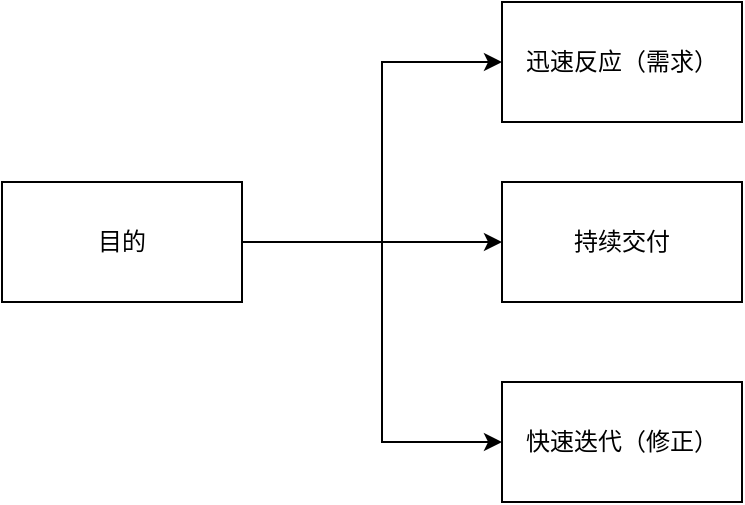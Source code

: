 <mxfile version="20.0.3" type="github">
  <diagram id="_R-5ce8Pa_QDh1MnXKhp" name="Page-1">
    <mxGraphModel dx="1278" dy="547" grid="1" gridSize="10" guides="1" tooltips="1" connect="1" arrows="1" fold="1" page="1" pageScale="1" pageWidth="827" pageHeight="1169" math="0" shadow="0">
      <root>
        <mxCell id="0" />
        <mxCell id="1" parent="0" />
        <mxCell id="ukrD6VP8iaueiUXxFWR2-10" value="" style="edgeStyle=orthogonalEdgeStyle;rounded=0;orthogonalLoop=1;jettySize=auto;html=1;" edge="1" parent="1" target="ukrD6VP8iaueiUXxFWR2-9">
          <mxGeometry relative="1" as="geometry">
            <mxPoint x="170" y="160" as="sourcePoint" />
            <Array as="points">
              <mxPoint x="240" y="160" />
              <mxPoint x="240" y="70" />
            </Array>
          </mxGeometry>
        </mxCell>
        <mxCell id="ukrD6VP8iaueiUXxFWR2-12" value="" style="edgeStyle=orthogonalEdgeStyle;rounded=0;orthogonalLoop=1;jettySize=auto;html=1;" edge="1" parent="1" source="ukrD6VP8iaueiUXxFWR2-8" target="ukrD6VP8iaueiUXxFWR2-11">
          <mxGeometry relative="1" as="geometry" />
        </mxCell>
        <mxCell id="ukrD6VP8iaueiUXxFWR2-15" value="" style="edgeStyle=orthogonalEdgeStyle;rounded=0;orthogonalLoop=1;jettySize=auto;html=1;" edge="1" parent="1" source="ukrD6VP8iaueiUXxFWR2-8" target="ukrD6VP8iaueiUXxFWR2-14">
          <mxGeometry relative="1" as="geometry">
            <Array as="points">
              <mxPoint x="240" y="160" />
              <mxPoint x="240" y="260" />
            </Array>
          </mxGeometry>
        </mxCell>
        <mxCell id="ukrD6VP8iaueiUXxFWR2-8" value="目的" style="rounded=0;whiteSpace=wrap;html=1;" vertex="1" parent="1">
          <mxGeometry x="50" y="130" width="120" height="60" as="geometry" />
        </mxCell>
        <mxCell id="ukrD6VP8iaueiUXxFWR2-9" value="迅速反应（需求）" style="rounded=0;whiteSpace=wrap;html=1;" vertex="1" parent="1">
          <mxGeometry x="300" y="40" width="120" height="60" as="geometry" />
        </mxCell>
        <mxCell id="ukrD6VP8iaueiUXxFWR2-11" value="持续交付" style="rounded=0;whiteSpace=wrap;html=1;" vertex="1" parent="1">
          <mxGeometry x="300" y="130" width="120" height="60" as="geometry" />
        </mxCell>
        <mxCell id="ukrD6VP8iaueiUXxFWR2-14" value="快速迭代（修正）" style="rounded=0;whiteSpace=wrap;html=1;" vertex="1" parent="1">
          <mxGeometry x="300" y="230" width="120" height="60" as="geometry" />
        </mxCell>
      </root>
    </mxGraphModel>
  </diagram>
</mxfile>
